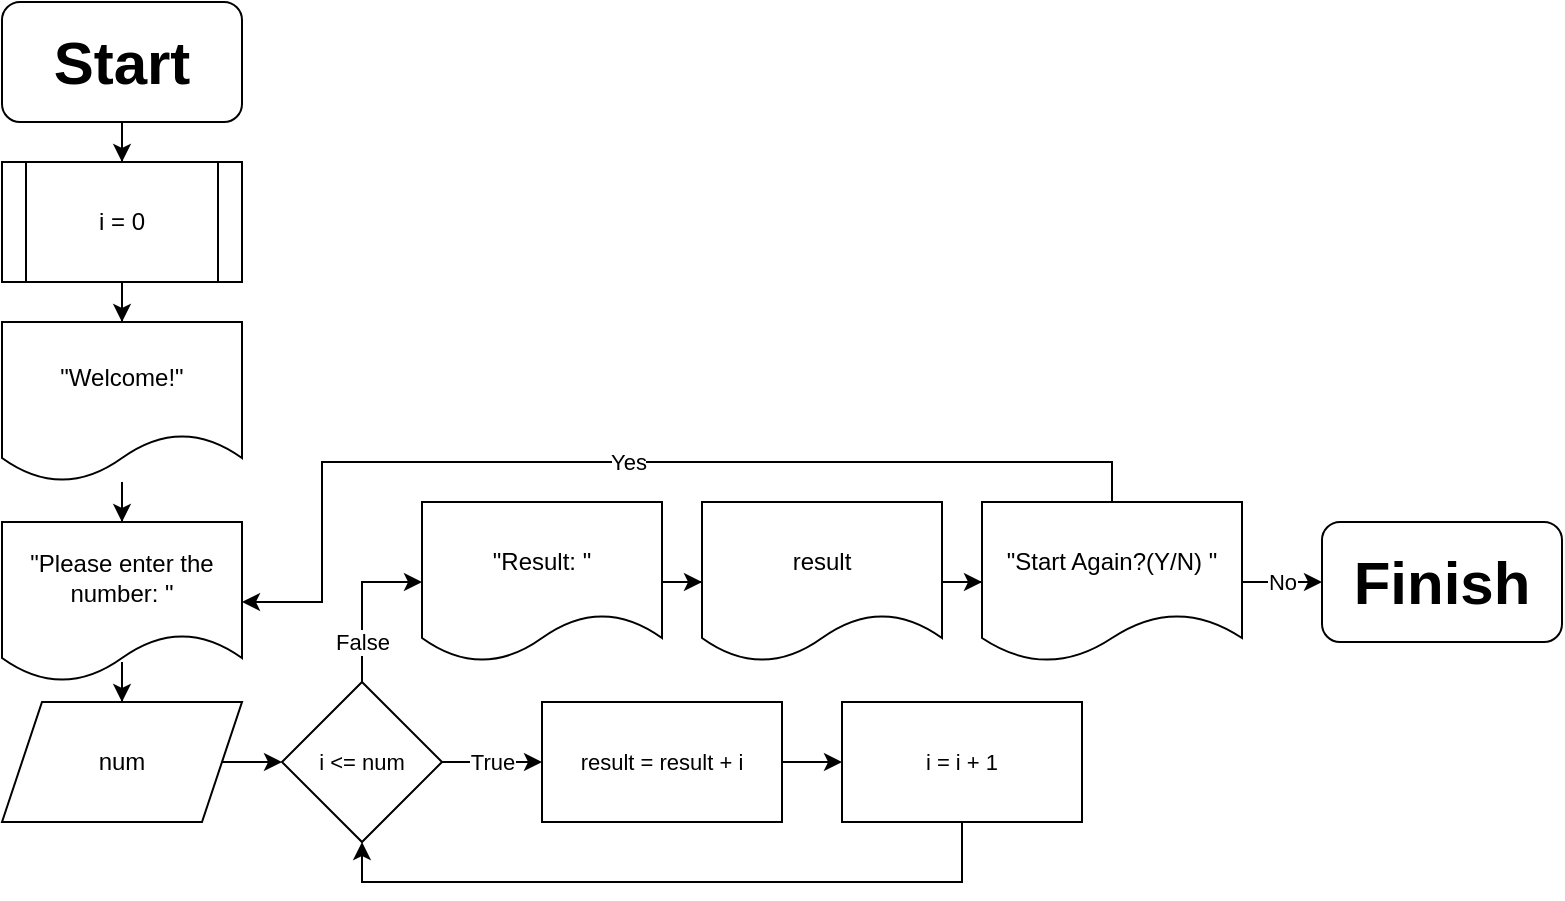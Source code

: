 <mxfile version="20.5.2" type="github">
  <diagram id="C5RBs43oDa-KdzZeNtuy" name="Page-1">
    <mxGraphModel dx="1185" dy="635" grid="1" gridSize="10" guides="1" tooltips="1" connect="1" arrows="1" fold="1" page="1" pageScale="1" pageWidth="827" pageHeight="1169" math="0" shadow="0">
      <root>
        <mxCell id="WIyWlLk6GJQsqaUBKTNV-0" />
        <mxCell id="WIyWlLk6GJQsqaUBKTNV-1" parent="WIyWlLk6GJQsqaUBKTNV-0" />
        <mxCell id="eKjWjOePSFAYxYoq28Em-10" value="" style="edgeStyle=orthogonalEdgeStyle;rounded=0;orthogonalLoop=1;jettySize=auto;html=1;" edge="1" parent="WIyWlLk6GJQsqaUBKTNV-1" source="Y3HqmSW5xgAxiZaoGABK-2" target="eKjWjOePSFAYxYoq28Em-9">
          <mxGeometry relative="1" as="geometry" />
        </mxCell>
        <mxCell id="Y3HqmSW5xgAxiZaoGABK-2" value="&lt;b&gt;&lt;font style=&quot;font-size: 30px;&quot;&gt;Start&lt;/font&gt;&lt;/b&gt;" style="rounded=1;whiteSpace=wrap;html=1;" parent="WIyWlLk6GJQsqaUBKTNV-1" vertex="1">
          <mxGeometry x="40" y="40" width="120" height="60" as="geometry" />
        </mxCell>
        <mxCell id="eKjWjOePSFAYxYoq28Em-55" style="edgeStyle=orthogonalEdgeStyle;rounded=0;orthogonalLoop=1;jettySize=auto;html=1;entryX=0.5;entryY=0;entryDx=0;entryDy=0;fontSize=11;fontFamily=Helvetica;" edge="1" parent="WIyWlLk6GJQsqaUBKTNV-1" source="eKjWjOePSFAYxYoq28Em-0" target="eKjWjOePSFAYxYoq28Em-2">
          <mxGeometry relative="1" as="geometry" />
        </mxCell>
        <mxCell id="eKjWjOePSFAYxYoq28Em-0" value="&quot;Welcome!&quot;" style="shape=document;whiteSpace=wrap;html=1;boundedLbl=1;rounded=1;fontFamily=Helvetica;" vertex="1" parent="WIyWlLk6GJQsqaUBKTNV-1">
          <mxGeometry x="40" y="200" width="120" height="80" as="geometry" />
        </mxCell>
        <mxCell id="eKjWjOePSFAYxYoq28Em-5" value="" style="edgeStyle=orthogonalEdgeStyle;rounded=0;orthogonalLoop=1;jettySize=auto;html=1;fontFamily=Helvetica;" edge="1" parent="WIyWlLk6GJQsqaUBKTNV-1" source="eKjWjOePSFAYxYoq28Em-2" target="eKjWjOePSFAYxYoq28Em-4">
          <mxGeometry relative="1" as="geometry" />
        </mxCell>
        <mxCell id="eKjWjOePSFAYxYoq28Em-2" value="&quot;Please enter the number: &quot;" style="shape=document;whiteSpace=wrap;html=1;boundedLbl=1;rounded=1;fontFamily=Helvetica;" vertex="1" parent="WIyWlLk6GJQsqaUBKTNV-1">
          <mxGeometry x="40" y="300" width="120" height="80" as="geometry" />
        </mxCell>
        <mxCell id="eKjWjOePSFAYxYoq28Em-57" style="edgeStyle=orthogonalEdgeStyle;rounded=0;orthogonalLoop=1;jettySize=auto;html=1;exitX=1;exitY=0.5;exitDx=0;exitDy=0;entryX=0;entryY=0.5;entryDx=0;entryDy=0;fontSize=11;fontFamily=Helvetica;" edge="1" parent="WIyWlLk6GJQsqaUBKTNV-1" source="eKjWjOePSFAYxYoq28Em-4" target="eKjWjOePSFAYxYoq28Em-56">
          <mxGeometry relative="1" as="geometry" />
        </mxCell>
        <mxCell id="eKjWjOePSFAYxYoq28Em-4" value="num" style="shape=parallelogram;perimeter=parallelogramPerimeter;whiteSpace=wrap;html=1;fixedSize=1;rounded=0;fontFamily=Helvetica;" vertex="1" parent="WIyWlLk6GJQsqaUBKTNV-1">
          <mxGeometry x="40" y="390" width="120" height="60" as="geometry" />
        </mxCell>
        <mxCell id="eKjWjOePSFAYxYoq28Em-12" style="edgeStyle=orthogonalEdgeStyle;rounded=0;orthogonalLoop=1;jettySize=auto;html=1;fontFamily=Helvetica;" edge="1" parent="WIyWlLk6GJQsqaUBKTNV-1" source="eKjWjOePSFAYxYoq28Em-9" target="eKjWjOePSFAYxYoq28Em-0">
          <mxGeometry relative="1" as="geometry" />
        </mxCell>
        <mxCell id="eKjWjOePSFAYxYoq28Em-9" value="i = 0" style="shape=process;whiteSpace=wrap;html=1;backgroundOutline=1;fontFamily=Helvetica;" vertex="1" parent="WIyWlLk6GJQsqaUBKTNV-1">
          <mxGeometry x="40" y="120" width="120" height="60" as="geometry" />
        </mxCell>
        <mxCell id="eKjWjOePSFAYxYoq28Em-46" value="" style="edgeStyle=orthogonalEdgeStyle;rounded=0;orthogonalLoop=1;jettySize=auto;html=1;fontSize=15;fontFamily=Helvetica;" edge="1" parent="WIyWlLk6GJQsqaUBKTNV-1" source="eKjWjOePSFAYxYoq28Em-44" target="eKjWjOePSFAYxYoq28Em-45">
          <mxGeometry relative="1" as="geometry" />
        </mxCell>
        <mxCell id="eKjWjOePSFAYxYoq28Em-44" value="&lt;span style=&quot;font-size: 12px;&quot;&gt;&quot;Result: &quot;&lt;/span&gt;" style="shape=document;whiteSpace=wrap;html=1;boundedLbl=1;fontSize=15;fontFamily=Helvetica;" vertex="1" parent="WIyWlLk6GJQsqaUBKTNV-1">
          <mxGeometry x="250" y="290" width="120" height="80" as="geometry" />
        </mxCell>
        <mxCell id="eKjWjOePSFAYxYoq28Em-51" value="" style="edgeStyle=orthogonalEdgeStyle;rounded=0;orthogonalLoop=1;jettySize=auto;html=1;fontSize=11;fontFamily=Helvetica;" edge="1" parent="WIyWlLk6GJQsqaUBKTNV-1" source="eKjWjOePSFAYxYoq28Em-45" target="eKjWjOePSFAYxYoq28Em-50">
          <mxGeometry relative="1" as="geometry" />
        </mxCell>
        <mxCell id="eKjWjOePSFAYxYoq28Em-45" value="&lt;span style=&quot;font-size: 12px;&quot;&gt;result&lt;br&gt;&lt;/span&gt;" style="shape=document;whiteSpace=wrap;html=1;boundedLbl=1;fontSize=15;fontFamily=Helvetica;" vertex="1" parent="WIyWlLk6GJQsqaUBKTNV-1">
          <mxGeometry x="390" y="290" width="120" height="80" as="geometry" />
        </mxCell>
        <mxCell id="eKjWjOePSFAYxYoq28Em-64" value="Yes" style="edgeStyle=orthogonalEdgeStyle;rounded=0;sketch=0;orthogonalLoop=1;jettySize=auto;html=1;exitX=0.5;exitY=0;exitDx=0;exitDy=0;entryX=1;entryY=0.5;entryDx=0;entryDy=0;fontSize=11;fontFamily=Helvetica;" edge="1" parent="WIyWlLk6GJQsqaUBKTNV-1" source="eKjWjOePSFAYxYoq28Em-50" target="eKjWjOePSFAYxYoq28Em-2">
          <mxGeometry relative="1" as="geometry">
            <Array as="points">
              <mxPoint x="595" y="270" />
              <mxPoint x="200" y="270" />
              <mxPoint x="200" y="340" />
            </Array>
          </mxGeometry>
        </mxCell>
        <mxCell id="eKjWjOePSFAYxYoq28Em-66" value="No" style="edgeStyle=orthogonalEdgeStyle;rounded=0;sketch=0;orthogonalLoop=1;jettySize=auto;html=1;fontSize=11;" edge="1" parent="WIyWlLk6GJQsqaUBKTNV-1" source="eKjWjOePSFAYxYoq28Em-50" target="eKjWjOePSFAYxYoq28Em-65">
          <mxGeometry relative="1" as="geometry" />
        </mxCell>
        <mxCell id="eKjWjOePSFAYxYoq28Em-50" value="&lt;span style=&quot;font-size: 12px;&quot;&gt;&quot;Start Again?(Y/N) &quot;&lt;/span&gt;" style="shape=document;whiteSpace=wrap;html=1;boundedLbl=1;fontSize=15;fontFamily=Helvetica;" vertex="1" parent="WIyWlLk6GJQsqaUBKTNV-1">
          <mxGeometry x="530" y="290" width="130" height="80" as="geometry" />
        </mxCell>
        <mxCell id="eKjWjOePSFAYxYoq28Em-59" value="True" style="edgeStyle=orthogonalEdgeStyle;rounded=0;orthogonalLoop=1;jettySize=auto;html=1;fontSize=11;sketch=0;fontFamily=Helvetica;" edge="1" parent="WIyWlLk6GJQsqaUBKTNV-1" source="eKjWjOePSFAYxYoq28Em-56" target="eKjWjOePSFAYxYoq28Em-58">
          <mxGeometry relative="1" as="geometry">
            <Array as="points">
              <mxPoint x="300" y="420" />
              <mxPoint x="300" y="420" />
            </Array>
          </mxGeometry>
        </mxCell>
        <mxCell id="eKjWjOePSFAYxYoq28Em-63" value="False" style="edgeStyle=orthogonalEdgeStyle;rounded=0;sketch=0;orthogonalLoop=1;jettySize=auto;html=1;exitX=0.5;exitY=0;exitDx=0;exitDy=0;entryX=0;entryY=0.5;entryDx=0;entryDy=0;fontSize=11;fontFamily=Helvetica;" edge="1" parent="WIyWlLk6GJQsqaUBKTNV-1" source="eKjWjOePSFAYxYoq28Em-56" target="eKjWjOePSFAYxYoq28Em-44">
          <mxGeometry x="-0.5" relative="1" as="geometry">
            <mxPoint as="offset" />
          </mxGeometry>
        </mxCell>
        <mxCell id="eKjWjOePSFAYxYoq28Em-56" value="i &amp;lt;= num" style="rhombus;whiteSpace=wrap;html=1;rounded=0;fontSize=11;fontFamily=Helvetica;" vertex="1" parent="WIyWlLk6GJQsqaUBKTNV-1">
          <mxGeometry x="180" y="380" width="80" height="80" as="geometry" />
        </mxCell>
        <mxCell id="eKjWjOePSFAYxYoq28Em-61" value="" style="edgeStyle=orthogonalEdgeStyle;rounded=0;sketch=0;orthogonalLoop=1;jettySize=auto;html=1;fontSize=11;fontFamily=Helvetica;" edge="1" parent="WIyWlLk6GJQsqaUBKTNV-1" source="eKjWjOePSFAYxYoq28Em-58" target="eKjWjOePSFAYxYoq28Em-60">
          <mxGeometry relative="1" as="geometry" />
        </mxCell>
        <mxCell id="eKjWjOePSFAYxYoq28Em-58" value="result = result + i" style="rounded=0;whiteSpace=wrap;html=1;fontSize=11;fontFamily=Helvetica;" vertex="1" parent="WIyWlLk6GJQsqaUBKTNV-1">
          <mxGeometry x="310" y="390" width="120" height="60" as="geometry" />
        </mxCell>
        <mxCell id="eKjWjOePSFAYxYoq28Em-62" style="edgeStyle=orthogonalEdgeStyle;rounded=0;sketch=0;orthogonalLoop=1;jettySize=auto;html=1;exitX=0.5;exitY=1;exitDx=0;exitDy=0;entryX=0.5;entryY=1;entryDx=0;entryDy=0;fontSize=11;fontFamily=Helvetica;" edge="1" parent="WIyWlLk6GJQsqaUBKTNV-1" source="eKjWjOePSFAYxYoq28Em-60" target="eKjWjOePSFAYxYoq28Em-56">
          <mxGeometry relative="1" as="geometry" />
        </mxCell>
        <mxCell id="eKjWjOePSFAYxYoq28Em-60" value="i = i + 1" style="whiteSpace=wrap;html=1;fontSize=11;rounded=0;fontFamily=Helvetica;" vertex="1" parent="WIyWlLk6GJQsqaUBKTNV-1">
          <mxGeometry x="460" y="390" width="120" height="60" as="geometry" />
        </mxCell>
        <mxCell id="eKjWjOePSFAYxYoq28Em-65" value="&lt;b&gt;&lt;font style=&quot;font-size: 30px;&quot;&gt;Finish&lt;/font&gt;&lt;/b&gt;" style="rounded=1;whiteSpace=wrap;html=1;fontSize=15;" vertex="1" parent="WIyWlLk6GJQsqaUBKTNV-1">
          <mxGeometry x="700" y="300" width="120" height="60" as="geometry" />
        </mxCell>
      </root>
    </mxGraphModel>
  </diagram>
</mxfile>
